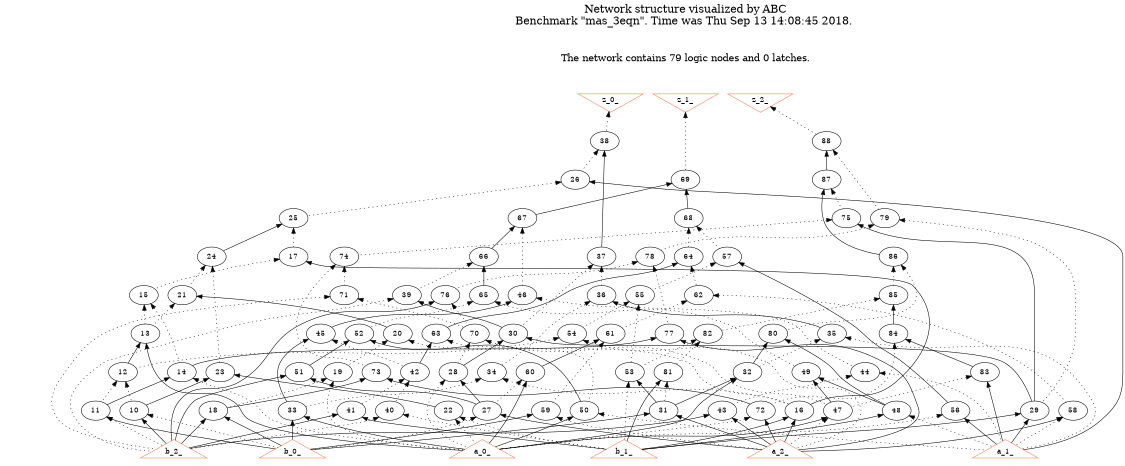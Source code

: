 # Network structure generated by ABC

digraph network {
size = "7.5,10";
center = true;
edge [dir = back];

{
  node [shape = plaintext];
  edge [style = invis];
  LevelTitle1 [label=""];
  LevelTitle2 [label=""];
  Level9 [label = ""];
  Level8 [label = ""];
  Level7 [label = ""];
  Level6 [label = ""];
  Level5 [label = ""];
  Level4 [label = ""];
  Level3 [label = ""];
  Level2 [label = ""];
  Level1 [label = ""];
  Level0 [label = ""];
  LevelTitle1 ->  LevelTitle2 ->  Level9 ->  Level8 ->  Level7 ->  Level6 ->  Level5 ->  Level4 ->  Level3 ->  Level2 ->  Level1 ->  Level0;
}

{
  rank = same;
  LevelTitle1;
  title1 [shape=plaintext,
          fontsize=20,
          fontname = "Times-Roman",
          label="Network structure visualized by ABC\nBenchmark \"mas_3eqn\". Time was Thu Sep 13 14:08:45 2018. "
         ];
}

{
  rank = same;
  LevelTitle2;
  title2 [shape=plaintext,
          fontsize=18,
          fontname = "Times-Roman",
          label="The network contains 79 logic nodes and 0 latches.\n"
         ];
}

{
  rank = same;
  Level9;
  Node7 [label = "z_0_", shape = invtriangle, color = coral, fillcolor = coral];
  Node8 [label = "z_1_", shape = invtriangle, color = coral, fillcolor = coral];
  Node9 [label = "z_2_", shape = invtriangle, color = coral, fillcolor = coral];
}

{
  rank = same;
  Level8;
  Node38 [label = "38\n", shape = ellipse];
  Node88 [label = "88\n", shape = ellipse];
}

{
  rank = same;
  Level7;
  Node26 [label = "26\n", shape = ellipse];
  Node69 [label = "69\n", shape = ellipse];
  Node87 [label = "87\n", shape = ellipse];
}

{
  rank = same;
  Level6;
  Node25 [label = "25\n", shape = ellipse];
  Node67 [label = "67\n", shape = ellipse];
  Node68 [label = "68\n", shape = ellipse];
  Node75 [label = "75\n", shape = ellipse];
  Node79 [label = "79\n", shape = ellipse];
}

{
  rank = same;
  Level5;
  Node17 [label = "17\n", shape = ellipse];
  Node24 [label = "24\n", shape = ellipse];
  Node37 [label = "37\n", shape = ellipse];
  Node57 [label = "57\n", shape = ellipse];
  Node64 [label = "64\n", shape = ellipse];
  Node66 [label = "66\n", shape = ellipse];
  Node74 [label = "74\n", shape = ellipse];
  Node78 [label = "78\n", shape = ellipse];
  Node86 [label = "86\n", shape = ellipse];
}

{
  rank = same;
  Level4;
  Node15 [label = "15\n", shape = ellipse];
  Node21 [label = "21\n", shape = ellipse];
  Node36 [label = "36\n", shape = ellipse];
  Node39 [label = "39\n", shape = ellipse];
  Node46 [label = "46\n", shape = ellipse];
  Node55 [label = "55\n", shape = ellipse];
  Node62 [label = "62\n", shape = ellipse];
  Node65 [label = "65\n", shape = ellipse];
  Node71 [label = "71\n", shape = ellipse];
  Node76 [label = "76\n", shape = ellipse];
  Node85 [label = "85\n", shape = ellipse];
}

{
  rank = same;
  Level3;
  Node13 [label = "13\n", shape = ellipse];
  Node20 [label = "20\n", shape = ellipse];
  Node30 [label = "30\n", shape = ellipse];
  Node35 [label = "35\n", shape = ellipse];
  Node45 [label = "45\n", shape = ellipse];
  Node52 [label = "52\n", shape = ellipse];
  Node54 [label = "54\n", shape = ellipse];
  Node61 [label = "61\n", shape = ellipse];
  Node63 [label = "63\n", shape = ellipse];
  Node70 [label = "70\n", shape = ellipse];
  Node77 [label = "77\n", shape = ellipse];
  Node80 [label = "80\n", shape = ellipse];
  Node82 [label = "82\n", shape = ellipse];
  Node84 [label = "84\n", shape = ellipse];
}

{
  rank = same;
  Level2;
  Node12 [label = "12\n", shape = ellipse];
  Node14 [label = "14\n", shape = ellipse];
  Node19 [label = "19\n", shape = ellipse];
  Node23 [label = "23\n", shape = ellipse];
  Node28 [label = "28\n", shape = ellipse];
  Node32 [label = "32\n", shape = ellipse];
  Node34 [label = "34\n", shape = ellipse];
  Node42 [label = "42\n", shape = ellipse];
  Node44 [label = "44\n", shape = ellipse];
  Node49 [label = "49\n", shape = ellipse];
  Node51 [label = "51\n", shape = ellipse];
  Node53 [label = "53\n", shape = ellipse];
  Node60 [label = "60\n", shape = ellipse];
  Node73 [label = "73\n", shape = ellipse];
  Node81 [label = "81\n", shape = ellipse];
  Node83 [label = "83\n", shape = ellipse];
}

{
  rank = same;
  Level1;
  Node10 [label = "10\n", shape = ellipse];
  Node11 [label = "11\n", shape = ellipse];
  Node16 [label = "16\n", shape = ellipse];
  Node18 [label = "18\n", shape = ellipse];
  Node22 [label = "22\n", shape = ellipse];
  Node27 [label = "27\n", shape = ellipse];
  Node29 [label = "29\n", shape = ellipse];
  Node31 [label = "31\n", shape = ellipse];
  Node33 [label = "33\n", shape = ellipse];
  Node40 [label = "40\n", shape = ellipse];
  Node41 [label = "41\n", shape = ellipse];
  Node43 [label = "43\n", shape = ellipse];
  Node47 [label = "47\n", shape = ellipse];
  Node48 [label = "48\n", shape = ellipse];
  Node50 [label = "50\n", shape = ellipse];
  Node56 [label = "56\n", shape = ellipse];
  Node58 [label = "58\n", shape = ellipse];
  Node59 [label = "59\n", shape = ellipse];
  Node72 [label = "72\n", shape = ellipse];
}

{
  rank = same;
  Level0;
  Node1 [label = "a_0_", shape = triangle, color = coral, fillcolor = coral];
  Node2 [label = "a_1_", shape = triangle, color = coral, fillcolor = coral];
  Node3 [label = "a_2_", shape = triangle, color = coral, fillcolor = coral];
  Node4 [label = "b_0_", shape = triangle, color = coral, fillcolor = coral];
  Node5 [label = "b_1_", shape = triangle, color = coral, fillcolor = coral];
  Node6 [label = "b_2_", shape = triangle, color = coral, fillcolor = coral];
}

title1 -> title2 [style = invis];
title2 -> Node7 [style = invis];
title2 -> Node8 [style = invis];
title2 -> Node9 [style = invis];
Node7 -> Node8 [style = invis];
Node8 -> Node9 [style = invis];
Node7 -> Node38 [style = dotted];
Node8 -> Node69 [style = dotted];
Node9 -> Node88 [style = dotted];
Node10 -> Node4 [style = dotted];
Node10 -> Node6 [style = solid];
Node11 -> Node4 [style = solid];
Node11 -> Node6 [style = dotted];
Node12 -> Node10 [style = dotted];
Node12 -> Node11 [style = dotted];
Node13 -> Node1 [style = solid];
Node13 -> Node12 [style = solid];
Node14 -> Node1 [style = dotted];
Node14 -> Node11 [style = solid];
Node15 -> Node13 [style = dotted];
Node15 -> Node14 [style = dotted];
Node16 -> Node3 [style = solid];
Node16 -> Node5 [style = solid];
Node17 -> Node15 [style = dotted];
Node17 -> Node16 [style = solid];
Node18 -> Node4 [style = solid];
Node18 -> Node6 [style = solid];
Node19 -> Node1 [style = dotted];
Node19 -> Node18 [style = dotted];
Node20 -> Node16 [style = dotted];
Node20 -> Node19 [style = dotted];
Node21 -> Node13 [style = dotted];
Node21 -> Node20 [style = solid];
Node22 -> Node1 [style = dotted];
Node22 -> Node5 [style = dotted];
Node23 -> Node10 [style = solid];
Node23 -> Node22 [style = solid];
Node24 -> Node21 [style = dotted];
Node24 -> Node23 [style = dotted];
Node25 -> Node17 [style = dotted];
Node25 -> Node24 [style = solid];
Node26 -> Node2 [style = solid];
Node26 -> Node25 [style = dotted];
Node27 -> Node3 [style = solid];
Node27 -> Node4 [style = dotted];
Node28 -> Node1 [style = dotted];
Node28 -> Node27 [style = solid];
Node29 -> Node2 [style = solid];
Node29 -> Node5 [style = solid];
Node30 -> Node28 [style = solid];
Node30 -> Node29 [style = solid];
Node31 -> Node3 [style = solid];
Node31 -> Node4 [style = solid];
Node32 -> Node1 [style = solid];
Node32 -> Node31 [style = solid];
Node33 -> Node1 [style = solid];
Node33 -> Node4 [style = solid];
Node34 -> Node16 [style = dotted];
Node34 -> Node33 [style = dotted];
Node35 -> Node2 [style = dotted];
Node35 -> Node32 [style = dotted];
Node36 -> Node34 [style = dotted];
Node36 -> Node35 [style = solid];
Node37 -> Node30 [style = dotted];
Node37 -> Node36 [style = dotted];
Node38 -> Node26 [style = dotted];
Node38 -> Node37 [style = solid];
Node39 -> Node6 [style = dotted];
Node39 -> Node30 [style = solid];
Node40 -> Node5 [style = dotted];
Node40 -> Node6 [style = dotted];
Node41 -> Node5 [style = solid];
Node41 -> Node6 [style = solid];
Node42 -> Node40 [style = dotted];
Node42 -> Node41 [style = dotted];
Node43 -> Node3 [style = solid];
Node43 -> Node6 [style = solid];
Node44 -> Node2 [style = dotted];
Node44 -> Node43 [style = dotted];
Node45 -> Node33 [style = solid];
Node45 -> Node42 [style = dotted];
Node46 -> Node44 [style = dotted];
Node46 -> Node45 [style = solid];
Node47 -> Node1 [style = solid];
Node47 -> Node3 [style = dotted];
Node48 -> Node2 [style = dotted];
Node48 -> Node5 [style = solid];
Node49 -> Node47 [style = solid];
Node49 -> Node48 [style = solid];
Node50 -> Node1 [style = solid];
Node50 -> Node2 [style = dotted];
Node51 -> Node6 [style = solid];
Node51 -> Node27 [style = solid];
Node52 -> Node50 [style = solid];
Node52 -> Node51 [style = solid];
Node53 -> Node5 [style = dotted];
Node53 -> Node31 [style = solid];
Node54 -> Node3 [style = dotted];
Node54 -> Node12 [style = dotted];
Node55 -> Node53 [style = dotted];
Node55 -> Node54 [style = dotted];
Node56 -> Node1 [style = dotted];
Node56 -> Node2 [style = solid];
Node57 -> Node55 [style = dotted];
Node57 -> Node56 [style = solid];
Node58 -> Node2 [style = dotted];
Node58 -> Node3 [style = solid];
Node59 -> Node3 [style = dotted];
Node59 -> Node4 [style = solid];
Node60 -> Node1 [style = solid];
Node60 -> Node27 [style = dotted];
Node61 -> Node59 [style = dotted];
Node61 -> Node60 [style = solid];
Node62 -> Node58 [style = dotted];
Node62 -> Node61 [style = dotted];
Node63 -> Node42 [style = solid];
Node63 -> Node50 [style = dotted];
Node64 -> Node62 [style = dotted];
Node64 -> Node63 [style = solid];
Node65 -> Node49 [style = dotted];
Node65 -> Node52 [style = dotted];
Node66 -> Node39 [style = dotted];
Node66 -> Node65 [style = solid];
Node67 -> Node46 [style = dotted];
Node67 -> Node66 [style = solid];
Node68 -> Node57 [style = dotted];
Node68 -> Node64 [style = dotted];
Node69 -> Node67 [style = solid];
Node69 -> Node68 [style = solid];
Node70 -> Node28 [style = dotted];
Node70 -> Node47 [style = dotted];
Node71 -> Node6 [style = dotted];
Node71 -> Node70 [style = dotted];
Node72 -> Node1 [style = dotted];
Node72 -> Node3 [style = solid];
Node73 -> Node18 [style = solid];
Node73 -> Node72 [style = solid];
Node74 -> Node71 [style = dotted];
Node74 -> Node73 [style = dotted];
Node75 -> Node29 [style = solid];
Node75 -> Node74 [style = dotted];
Node76 -> Node6 [style = solid];
Node76 -> Node70 [style = dotted];
Node77 -> Node3 [style = solid];
Node77 -> Node14 [style = solid];
Node78 -> Node76 [style = dotted];
Node78 -> Node77 [style = dotted];
Node79 -> Node29 [style = dotted];
Node79 -> Node78 [style = dotted];
Node80 -> Node32 [style = solid];
Node80 -> Node48 [style = solid];
Node81 -> Node5 [style = solid];
Node81 -> Node31 [style = dotted];
Node82 -> Node53 [style = dotted];
Node82 -> Node81 [style = dotted];
Node83 -> Node2 [style = solid];
Node83 -> Node47 [style = dotted];
Node84 -> Node72 [style = dotted];
Node84 -> Node83 [style = solid];
Node85 -> Node82 [style = dotted];
Node85 -> Node84 [style = solid];
Node86 -> Node80 [style = dotted];
Node86 -> Node85 [style = dotted];
Node87 -> Node75 [style = dotted];
Node87 -> Node86 [style = solid];
Node88 -> Node79 [style = dotted];
Node88 -> Node87 [style = solid];
}

